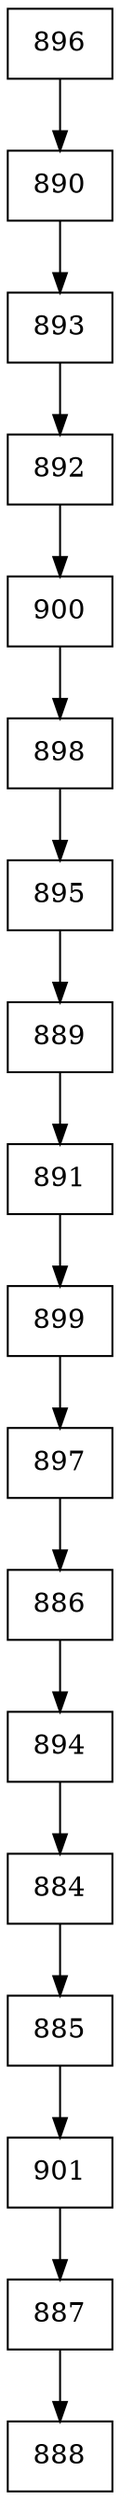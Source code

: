 digraph G {
  node [shape=record];
  node0 [label="{896}"];
  node0 -> node1;
  node1 [label="{890}"];
  node1 -> node2;
  node2 [label="{893}"];
  node2 -> node3;
  node3 [label="{892}"];
  node3 -> node4;
  node4 [label="{900}"];
  node4 -> node5;
  node5 [label="{898}"];
  node5 -> node6;
  node6 [label="{895}"];
  node6 -> node7;
  node7 [label="{889}"];
  node7 -> node8;
  node8 [label="{891}"];
  node8 -> node9;
  node9 [label="{899}"];
  node9 -> node10;
  node10 [label="{897}"];
  node10 -> node11;
  node11 [label="{886}"];
  node11 -> node12;
  node12 [label="{894}"];
  node12 -> node13;
  node13 [label="{884}"];
  node13 -> node14;
  node14 [label="{885}"];
  node14 -> node15;
  node15 [label="{901}"];
  node15 -> node16;
  node16 [label="{887}"];
  node16 -> node17;
  node17 [label="{888}"];
}
